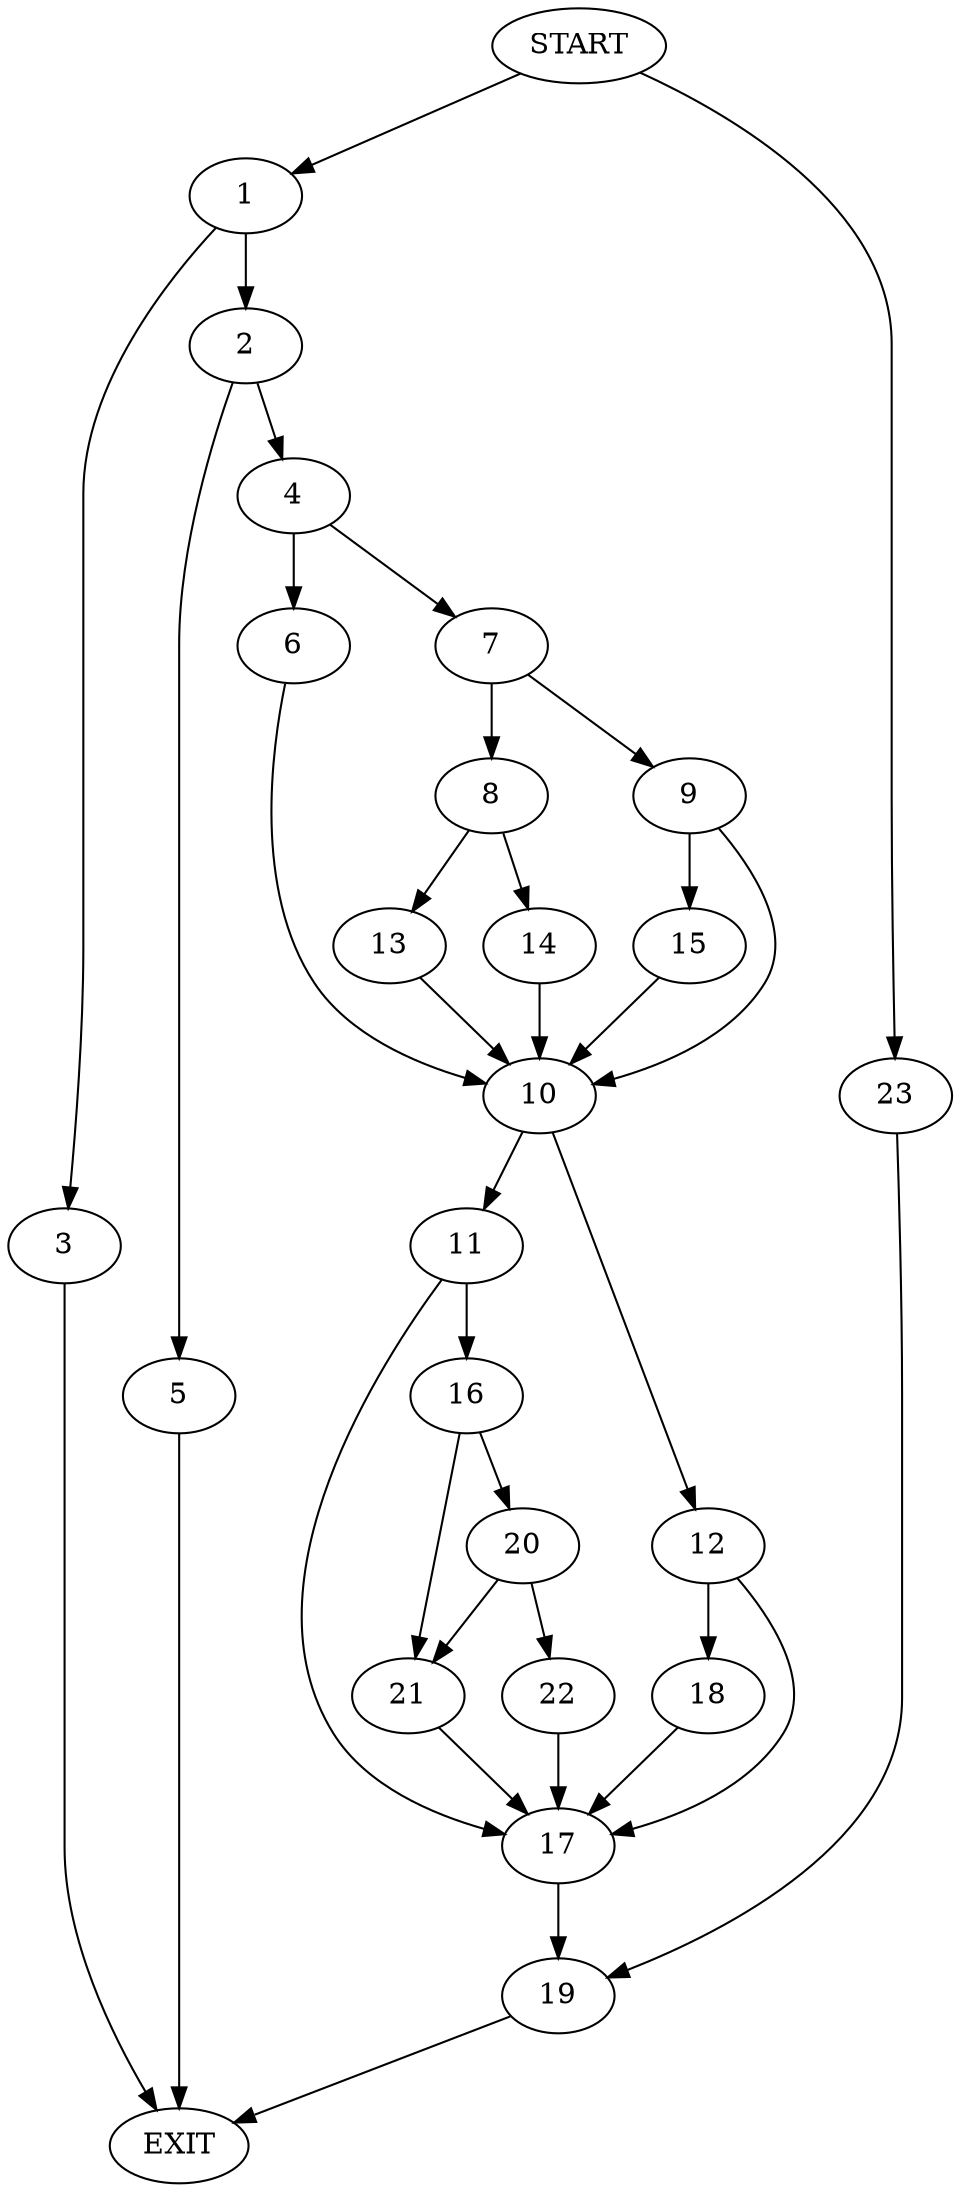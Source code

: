 digraph {
0 [label="START"]
24 [label="EXIT"]
0 -> 1
1 -> 2
1 -> 3
3 -> 24
2 -> 4
2 -> 5
5 -> 24
4 -> 6
4 -> 7
7 -> 8
7 -> 9
6 -> 10
10 -> 11
10 -> 12
8 -> 13
8 -> 14
9 -> 15
9 -> 10
14 -> 10
13 -> 10
15 -> 10
11 -> 16
11 -> 17
12 -> 18
12 -> 17
17 -> 19
18 -> 17
16 -> 20
16 -> 21
20 -> 22
20 -> 21
21 -> 17
22 -> 17
19 -> 24
0 -> 23
23 -> 19
}
